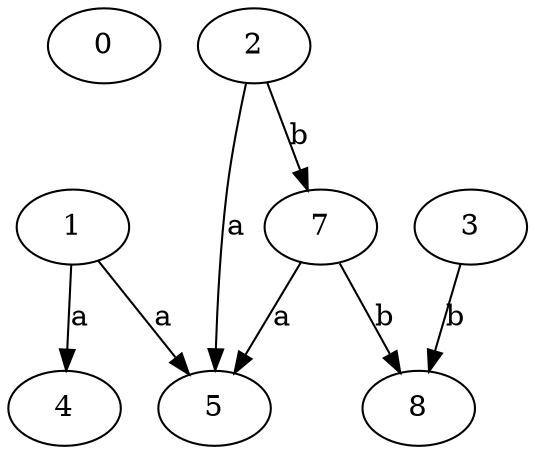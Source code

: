 strict digraph  {
0;
1;
4;
5;
7;
2;
3;
8;
1 -> 4  [label=a];
1 -> 5  [label=a];
7 -> 5  [label=a];
7 -> 8  [label=b];
2 -> 5  [label=a];
2 -> 7  [label=b];
3 -> 8  [label=b];
}
